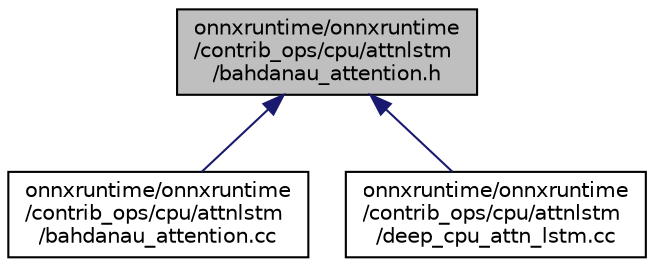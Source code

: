 digraph "onnxruntime/onnxruntime/contrib_ops/cpu/attnlstm/bahdanau_attention.h"
{
  edge [fontname="Helvetica",fontsize="10",labelfontname="Helvetica",labelfontsize="10"];
  node [fontname="Helvetica",fontsize="10",shape=record];
  Node61 [label="onnxruntime/onnxruntime\l/contrib_ops/cpu/attnlstm\l/bahdanau_attention.h",height=0.2,width=0.4,color="black", fillcolor="grey75", style="filled", fontcolor="black"];
  Node61 -> Node62 [dir="back",color="midnightblue",fontsize="10",style="solid",fontname="Helvetica"];
  Node62 [label="onnxruntime/onnxruntime\l/contrib_ops/cpu/attnlstm\l/bahdanau_attention.cc",height=0.2,width=0.4,color="black", fillcolor="white", style="filled",URL="$bahdanau__attention_8cc.html"];
  Node61 -> Node63 [dir="back",color="midnightblue",fontsize="10",style="solid",fontname="Helvetica"];
  Node63 [label="onnxruntime/onnxruntime\l/contrib_ops/cpu/attnlstm\l/deep_cpu_attn_lstm.cc",height=0.2,width=0.4,color="black", fillcolor="white", style="filled",URL="$deep__cpu__attn__lstm_8cc.html"];
}
